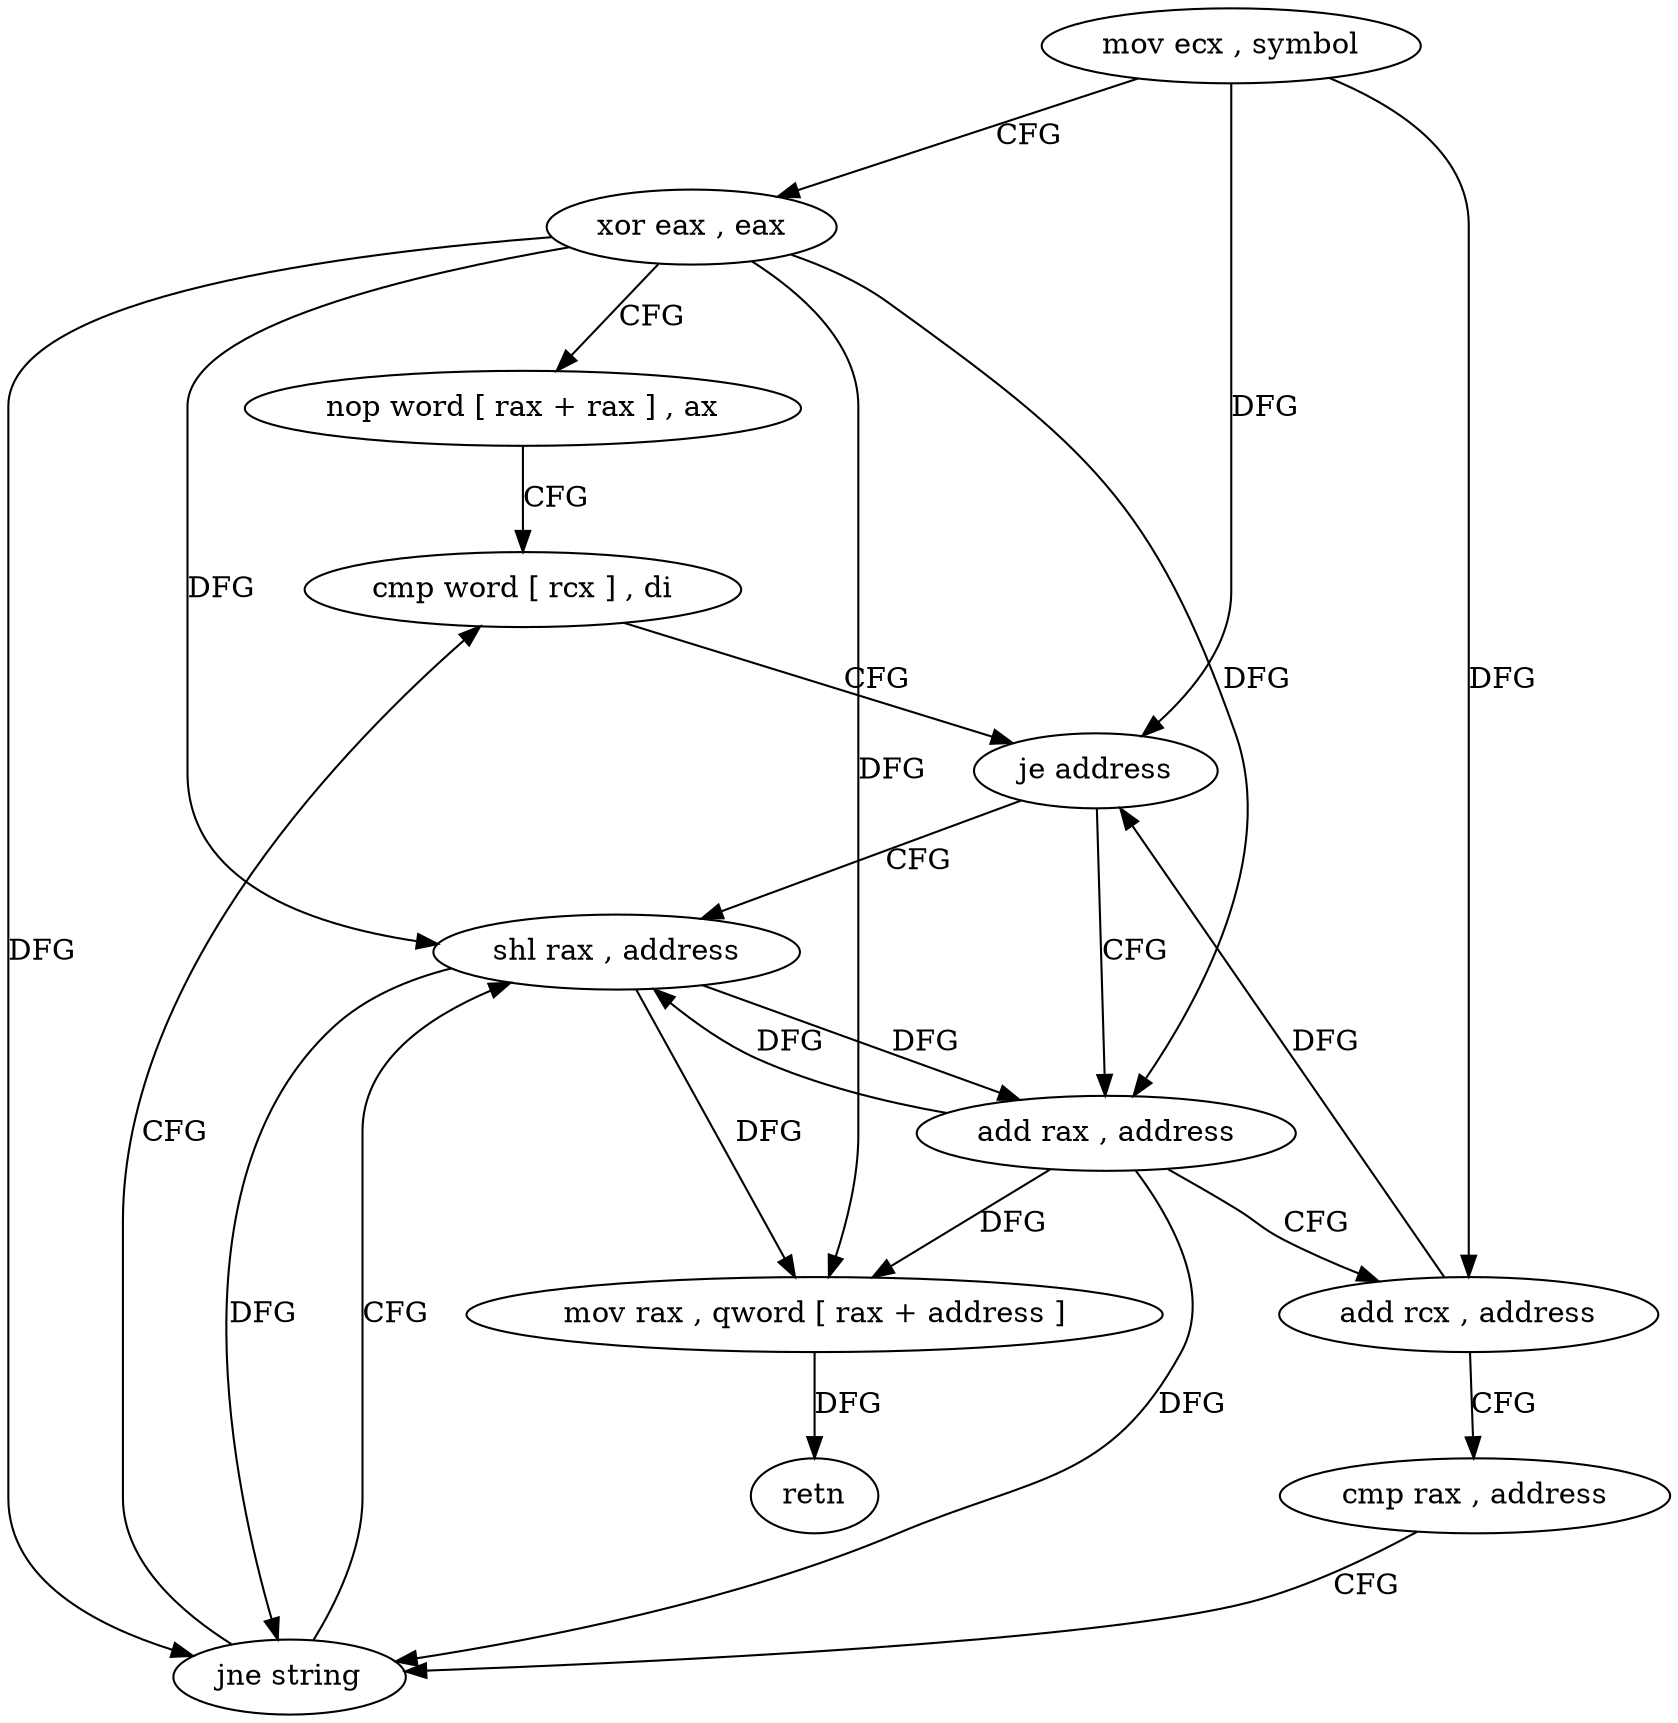 digraph "func" {
"4223968" [label = "mov ecx , symbol" ]
"4223973" [label = "xor eax , eax" ]
"4223975" [label = "nop word [ rax + rax ] , ax" ]
"4223984" [label = "cmp word [ rcx ] , di" ]
"4224003" [label = "shl rax , address" ]
"4224007" [label = "mov rax , qword [ rax + address ]" ]
"4224014" [label = "retn" ]
"4223989" [label = "add rax , address" ]
"4223993" [label = "add rcx , address" ]
"4223997" [label = "cmp rax , address" ]
"4224001" [label = "jne string" ]
"4223987" [label = "je address" ]
"4223968" -> "4223973" [ label = "CFG" ]
"4223968" -> "4223987" [ label = "DFG" ]
"4223968" -> "4223993" [ label = "DFG" ]
"4223973" -> "4223975" [ label = "CFG" ]
"4223973" -> "4224003" [ label = "DFG" ]
"4223973" -> "4224007" [ label = "DFG" ]
"4223973" -> "4223989" [ label = "DFG" ]
"4223973" -> "4224001" [ label = "DFG" ]
"4223975" -> "4223984" [ label = "CFG" ]
"4223984" -> "4223987" [ label = "CFG" ]
"4224003" -> "4224007" [ label = "DFG" ]
"4224003" -> "4223989" [ label = "DFG" ]
"4224003" -> "4224001" [ label = "DFG" ]
"4224007" -> "4224014" [ label = "DFG" ]
"4223989" -> "4223993" [ label = "CFG" ]
"4223989" -> "4224003" [ label = "DFG" ]
"4223989" -> "4224007" [ label = "DFG" ]
"4223989" -> "4224001" [ label = "DFG" ]
"4223993" -> "4223997" [ label = "CFG" ]
"4223993" -> "4223987" [ label = "DFG" ]
"4223997" -> "4224001" [ label = "CFG" ]
"4224001" -> "4223984" [ label = "CFG" ]
"4224001" -> "4224003" [ label = "CFG" ]
"4223987" -> "4224003" [ label = "CFG" ]
"4223987" -> "4223989" [ label = "CFG" ]
}
